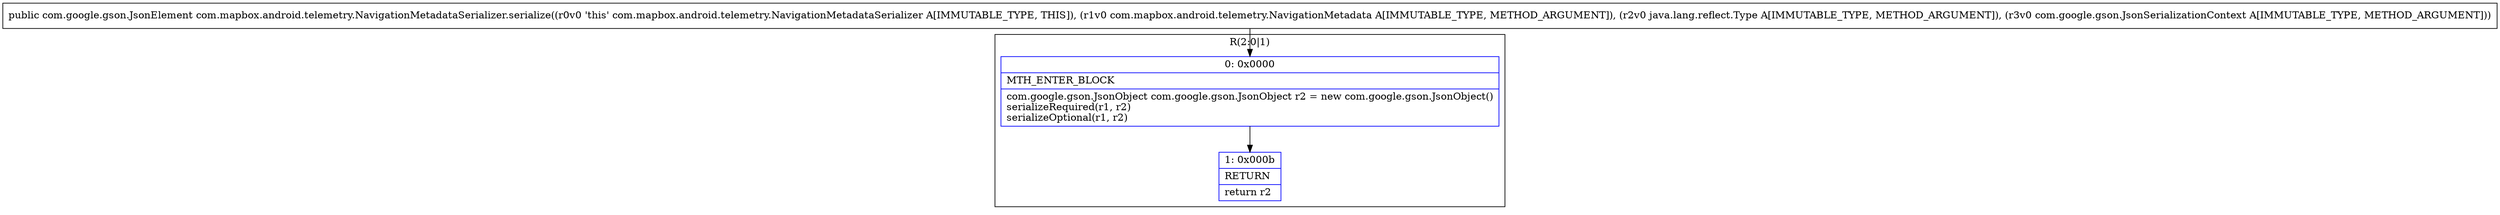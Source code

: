 digraph "CFG forcom.mapbox.android.telemetry.NavigationMetadataSerializer.serialize(Lcom\/mapbox\/android\/telemetry\/NavigationMetadata;Ljava\/lang\/reflect\/Type;Lcom\/google\/gson\/JsonSerializationContext;)Lcom\/google\/gson\/JsonElement;" {
subgraph cluster_Region_312238072 {
label = "R(2:0|1)";
node [shape=record,color=blue];
Node_0 [shape=record,label="{0\:\ 0x0000|MTH_ENTER_BLOCK\l|com.google.gson.JsonObject com.google.gson.JsonObject r2 = new com.google.gson.JsonObject()\lserializeRequired(r1, r2)\lserializeOptional(r1, r2)\l}"];
Node_1 [shape=record,label="{1\:\ 0x000b|RETURN\l|return r2\l}"];
}
MethodNode[shape=record,label="{public com.google.gson.JsonElement com.mapbox.android.telemetry.NavigationMetadataSerializer.serialize((r0v0 'this' com.mapbox.android.telemetry.NavigationMetadataSerializer A[IMMUTABLE_TYPE, THIS]), (r1v0 com.mapbox.android.telemetry.NavigationMetadata A[IMMUTABLE_TYPE, METHOD_ARGUMENT]), (r2v0 java.lang.reflect.Type A[IMMUTABLE_TYPE, METHOD_ARGUMENT]), (r3v0 com.google.gson.JsonSerializationContext A[IMMUTABLE_TYPE, METHOD_ARGUMENT])) }"];
MethodNode -> Node_0;
Node_0 -> Node_1;
}

